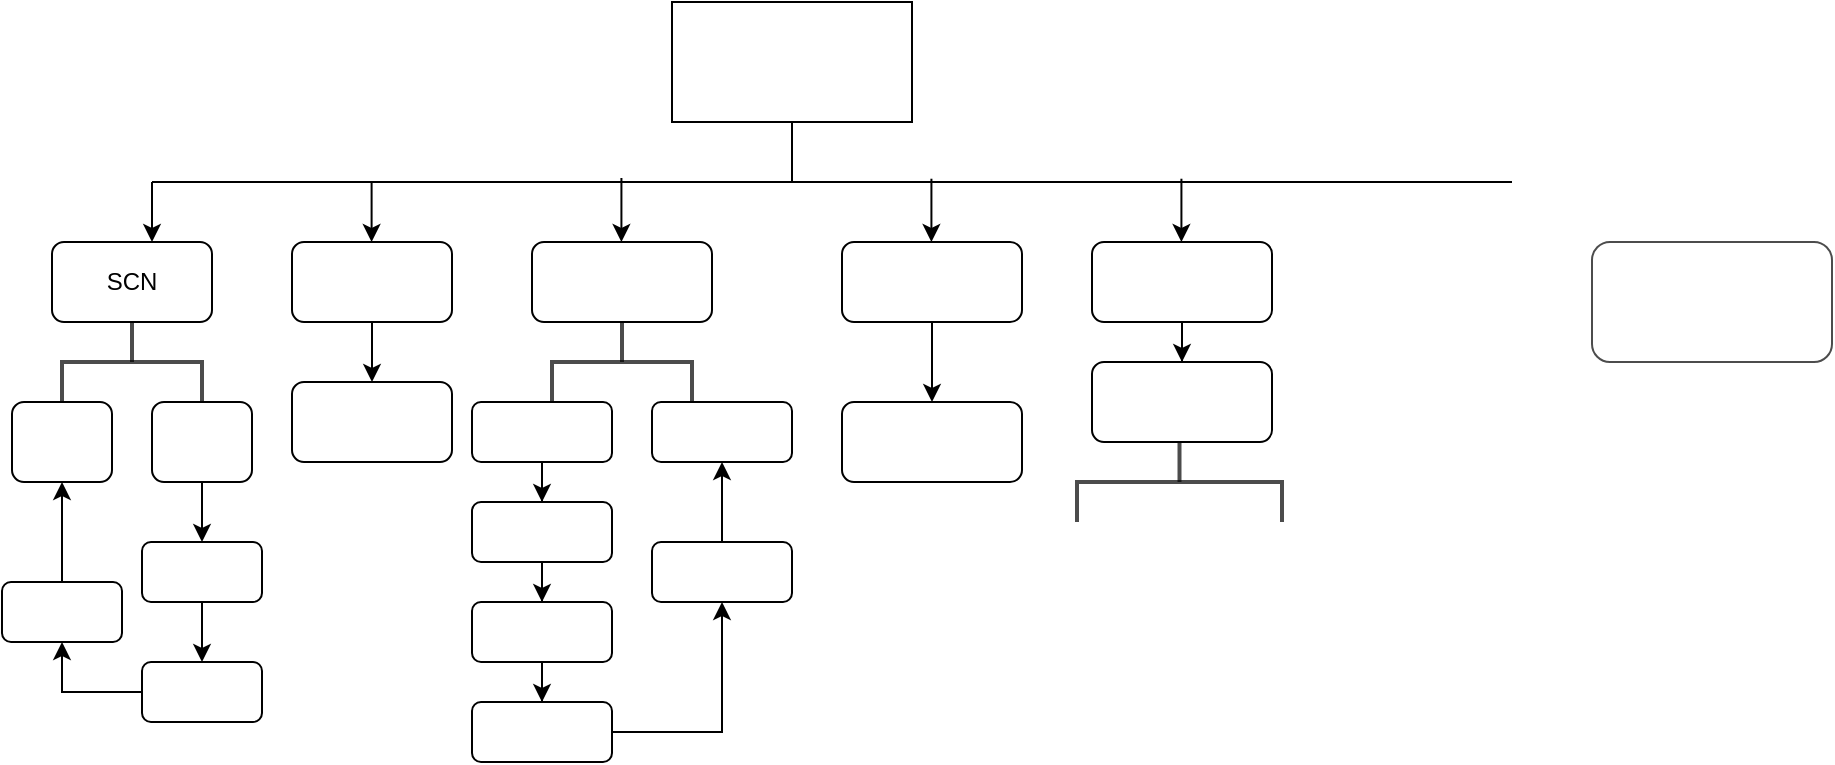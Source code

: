 <mxfile version="14.6.6" type="github">
  <diagram id="kgpKYQtTHZ0yAKxKKP6v" name="Page-1">
    <mxGraphModel dx="593" dy="331" grid="1" gridSize="10" guides="1" tooltips="1" connect="1" arrows="1" fold="1" page="1" pageScale="1" pageWidth="850" pageHeight="1400" math="0" shadow="0">
      <root>
        <mxCell id="0" />
        <mxCell id="1" parent="0" />
        <mxCell id="vsJlj80Gs5rXuC83Yg1f-1" value="" style="endArrow=none;html=1;entryX=0.5;entryY=1;entryDx=0;entryDy=0;" edge="1" parent="1" target="vsJlj80Gs5rXuC83Yg1f-2">
          <mxGeometry width="50" height="50" relative="1" as="geometry">
            <mxPoint x="400" y="200" as="sourcePoint" />
            <mxPoint x="370" y="200" as="targetPoint" />
          </mxGeometry>
        </mxCell>
        <mxCell id="vsJlj80Gs5rXuC83Yg1f-2" value="" style="rounded=0;whiteSpace=wrap;html=1;" vertex="1" parent="1">
          <mxGeometry x="340" y="110" width="120" height="60" as="geometry" />
        </mxCell>
        <mxCell id="vsJlj80Gs5rXuC83Yg1f-3" value="" style="endArrow=none;html=1;" edge="1" parent="1">
          <mxGeometry width="50" height="50" relative="1" as="geometry">
            <mxPoint x="80" y="200" as="sourcePoint" />
            <mxPoint x="400" y="200" as="targetPoint" />
          </mxGeometry>
        </mxCell>
        <mxCell id="vsJlj80Gs5rXuC83Yg1f-44" value="" style="edgeStyle=orthogonalEdgeStyle;rounded=0;orthogonalLoop=1;jettySize=auto;html=1;" edge="1" parent="1" source="vsJlj80Gs5rXuC83Yg1f-6" target="vsJlj80Gs5rXuC83Yg1f-43">
          <mxGeometry relative="1" as="geometry" />
        </mxCell>
        <mxCell id="vsJlj80Gs5rXuC83Yg1f-6" value="" style="rounded=1;whiteSpace=wrap;html=1;" vertex="1" parent="1">
          <mxGeometry x="150" y="230" width="80" height="40" as="geometry" />
        </mxCell>
        <mxCell id="vsJlj80Gs5rXuC83Yg1f-13" value="" style="rounded=1;whiteSpace=wrap;html=1;opacity=70;" vertex="1" parent="1">
          <mxGeometry x="800" y="230" width="120" height="60" as="geometry" />
        </mxCell>
        <mxCell id="vsJlj80Gs5rXuC83Yg1f-20" value="" style="endArrow=classic;html=1;" edge="1" parent="1">
          <mxGeometry width="50" height="50" relative="1" as="geometry">
            <mxPoint x="80" y="200" as="sourcePoint" />
            <mxPoint x="80" y="230" as="targetPoint" />
          </mxGeometry>
        </mxCell>
        <mxCell id="vsJlj80Gs5rXuC83Yg1f-23" value="" style="endArrow=classic;html=1;" edge="1" parent="1">
          <mxGeometry width="50" height="50" relative="1" as="geometry">
            <mxPoint x="314.71" y="198" as="sourcePoint" />
            <mxPoint x="314.71" y="230" as="targetPoint" />
          </mxGeometry>
        </mxCell>
        <mxCell id="vsJlj80Gs5rXuC83Yg1f-76" value="" style="edgeStyle=orthogonalEdgeStyle;rounded=0;orthogonalLoop=1;jettySize=auto;html=1;" edge="1" parent="1" source="vsJlj80Gs5rXuC83Yg1f-24" target="vsJlj80Gs5rXuC83Yg1f-75">
          <mxGeometry relative="1" as="geometry" />
        </mxCell>
        <mxCell id="vsJlj80Gs5rXuC83Yg1f-24" value="" style="rounded=1;whiteSpace=wrap;html=1;" vertex="1" parent="1">
          <mxGeometry x="425" y="230" width="90" height="40" as="geometry" />
        </mxCell>
        <mxCell id="vsJlj80Gs5rXuC83Yg1f-82" value="" style="edgeStyle=orthogonalEdgeStyle;rounded=0;orthogonalLoop=1;jettySize=auto;html=1;entryX=0.5;entryY=0;entryDx=0;entryDy=0;" edge="1" parent="1" source="vsJlj80Gs5rXuC83Yg1f-25" target="vsJlj80Gs5rXuC83Yg1f-80">
          <mxGeometry relative="1" as="geometry">
            <mxPoint x="660.029" y="410" as="targetPoint" />
          </mxGeometry>
        </mxCell>
        <mxCell id="vsJlj80Gs5rXuC83Yg1f-25" value="" style="rounded=1;whiteSpace=wrap;html=1;" vertex="1" parent="1">
          <mxGeometry x="550" y="230" width="90" height="40" as="geometry" />
        </mxCell>
        <mxCell id="vsJlj80Gs5rXuC83Yg1f-26" value="" style="endArrow=classic;html=1;" edge="1" parent="1">
          <mxGeometry width="50" height="50" relative="1" as="geometry">
            <mxPoint x="469.71" y="198.36" as="sourcePoint" />
            <mxPoint x="469.71" y="230" as="targetPoint" />
          </mxGeometry>
        </mxCell>
        <mxCell id="vsJlj80Gs5rXuC83Yg1f-27" value="" style="endArrow=none;html=1;" edge="1" parent="1">
          <mxGeometry width="50" height="50" relative="1" as="geometry">
            <mxPoint x="400" y="200" as="sourcePoint" />
            <mxPoint x="760" y="200" as="targetPoint" />
          </mxGeometry>
        </mxCell>
        <mxCell id="vsJlj80Gs5rXuC83Yg1f-28" value="" style="endArrow=classic;html=1;" edge="1" parent="1">
          <mxGeometry width="50" height="50" relative="1" as="geometry">
            <mxPoint x="594.71" y="198.36" as="sourcePoint" />
            <mxPoint x="594.71" y="230" as="targetPoint" />
          </mxGeometry>
        </mxCell>
        <mxCell id="vsJlj80Gs5rXuC83Yg1f-30" value="" style="endArrow=classic;html=1;" edge="1" parent="1">
          <mxGeometry width="50" height="50" relative="1" as="geometry">
            <mxPoint x="189.8" y="200" as="sourcePoint" />
            <mxPoint x="189.8" y="230" as="targetPoint" />
          </mxGeometry>
        </mxCell>
        <mxCell id="vsJlj80Gs5rXuC83Yg1f-43" value="" style="rounded=1;whiteSpace=wrap;html=1;" vertex="1" parent="1">
          <mxGeometry x="150" y="300" width="80" height="40" as="geometry" />
        </mxCell>
        <mxCell id="vsJlj80Gs5rXuC83Yg1f-47" value="" style="group" vertex="1" connectable="0" parent="1">
          <mxGeometry x="5" y="230" width="130" height="240" as="geometry" />
        </mxCell>
        <mxCell id="vsJlj80Gs5rXuC83Yg1f-5" value="SCN" style="rounded=1;whiteSpace=wrap;html=1;" vertex="1" parent="vsJlj80Gs5rXuC83Yg1f-47">
          <mxGeometry x="25" width="80" height="40" as="geometry" />
        </mxCell>
        <mxCell id="vsJlj80Gs5rXuC83Yg1f-29" value="" style="strokeWidth=2;html=1;shape=mxgraph.flowchart.annotation_2;align=left;labelPosition=right;pointerEvents=1;opacity=70;rotation=90;" vertex="1" parent="vsJlj80Gs5rXuC83Yg1f-47">
          <mxGeometry x="45" y="25" width="40" height="70" as="geometry" />
        </mxCell>
        <mxCell id="vsJlj80Gs5rXuC83Yg1f-33" value="" style="rounded=1;whiteSpace=wrap;html=1;" vertex="1" parent="vsJlj80Gs5rXuC83Yg1f-47">
          <mxGeometry x="75" y="80" width="50" height="40" as="geometry" />
        </mxCell>
        <mxCell id="vsJlj80Gs5rXuC83Yg1f-34" value="" style="rounded=1;whiteSpace=wrap;html=1;" vertex="1" parent="vsJlj80Gs5rXuC83Yg1f-47">
          <mxGeometry x="5" y="80" width="50" height="40" as="geometry" />
        </mxCell>
        <mxCell id="vsJlj80Gs5rXuC83Yg1f-36" value="" style="rounded=1;whiteSpace=wrap;html=1;" vertex="1" parent="vsJlj80Gs5rXuC83Yg1f-47">
          <mxGeometry x="70" y="150" width="60" height="30" as="geometry" />
        </mxCell>
        <mxCell id="vsJlj80Gs5rXuC83Yg1f-37" value="" style="edgeStyle=orthogonalEdgeStyle;rounded=0;orthogonalLoop=1;jettySize=auto;html=1;" edge="1" parent="vsJlj80Gs5rXuC83Yg1f-47" source="vsJlj80Gs5rXuC83Yg1f-33" target="vsJlj80Gs5rXuC83Yg1f-36">
          <mxGeometry relative="1" as="geometry" />
        </mxCell>
        <mxCell id="vsJlj80Gs5rXuC83Yg1f-38" value="" style="rounded=1;whiteSpace=wrap;html=1;" vertex="1" parent="vsJlj80Gs5rXuC83Yg1f-47">
          <mxGeometry x="70" y="210" width="60" height="30" as="geometry" />
        </mxCell>
        <mxCell id="vsJlj80Gs5rXuC83Yg1f-39" value="" style="edgeStyle=orthogonalEdgeStyle;rounded=0;orthogonalLoop=1;jettySize=auto;html=1;" edge="1" parent="vsJlj80Gs5rXuC83Yg1f-47" source="vsJlj80Gs5rXuC83Yg1f-36" target="vsJlj80Gs5rXuC83Yg1f-38">
          <mxGeometry relative="1" as="geometry" />
        </mxCell>
        <mxCell id="vsJlj80Gs5rXuC83Yg1f-42" value="" style="edgeStyle=orthogonalEdgeStyle;rounded=0;orthogonalLoop=1;jettySize=auto;html=1;" edge="1" parent="vsJlj80Gs5rXuC83Yg1f-47" source="vsJlj80Gs5rXuC83Yg1f-40" target="vsJlj80Gs5rXuC83Yg1f-34">
          <mxGeometry relative="1" as="geometry" />
        </mxCell>
        <mxCell id="vsJlj80Gs5rXuC83Yg1f-40" value="" style="rounded=1;whiteSpace=wrap;html=1;" vertex="1" parent="vsJlj80Gs5rXuC83Yg1f-47">
          <mxGeometry y="170" width="60" height="30" as="geometry" />
        </mxCell>
        <mxCell id="vsJlj80Gs5rXuC83Yg1f-41" value="" style="edgeStyle=orthogonalEdgeStyle;rounded=0;orthogonalLoop=1;jettySize=auto;html=1;" edge="1" parent="vsJlj80Gs5rXuC83Yg1f-47" source="vsJlj80Gs5rXuC83Yg1f-38" target="vsJlj80Gs5rXuC83Yg1f-40">
          <mxGeometry relative="1" as="geometry" />
        </mxCell>
        <mxCell id="vsJlj80Gs5rXuC83Yg1f-51" value="" style="rounded=1;whiteSpace=wrap;html=1;" vertex="1" parent="1">
          <mxGeometry x="330" y="310" width="70" height="30" as="geometry" />
        </mxCell>
        <mxCell id="vsJlj80Gs5rXuC83Yg1f-67" value="" style="edgeStyle=orthogonalEdgeStyle;rounded=0;orthogonalLoop=1;jettySize=auto;html=1;" edge="1" parent="1" source="vsJlj80Gs5rXuC83Yg1f-65" target="vsJlj80Gs5rXuC83Yg1f-66">
          <mxGeometry x="260" y="230" as="geometry" />
        </mxCell>
        <mxCell id="vsJlj80Gs5rXuC83Yg1f-65" value="" style="rounded=1;whiteSpace=wrap;html=1;" vertex="1" parent="1">
          <mxGeometry x="240" y="310" width="70" height="30" as="geometry" />
        </mxCell>
        <mxCell id="vsJlj80Gs5rXuC83Yg1f-69" value="" style="edgeStyle=orthogonalEdgeStyle;rounded=0;orthogonalLoop=1;jettySize=auto;html=1;" edge="1" parent="1" source="vsJlj80Gs5rXuC83Yg1f-66" target="vsJlj80Gs5rXuC83Yg1f-68">
          <mxGeometry x="260" y="230" as="geometry" />
        </mxCell>
        <mxCell id="vsJlj80Gs5rXuC83Yg1f-66" value="" style="rounded=1;whiteSpace=wrap;html=1;" vertex="1" parent="1">
          <mxGeometry x="240" y="360" width="70" height="30" as="geometry" />
        </mxCell>
        <mxCell id="vsJlj80Gs5rXuC83Yg1f-71" value="" style="edgeStyle=orthogonalEdgeStyle;rounded=0;orthogonalLoop=1;jettySize=auto;html=1;" edge="1" parent="1" source="vsJlj80Gs5rXuC83Yg1f-68" target="vsJlj80Gs5rXuC83Yg1f-70">
          <mxGeometry relative="1" as="geometry" />
        </mxCell>
        <mxCell id="vsJlj80Gs5rXuC83Yg1f-68" value="" style="rounded=1;whiteSpace=wrap;html=1;" vertex="1" parent="1">
          <mxGeometry x="240" y="410" width="70" height="30" as="geometry" />
        </mxCell>
        <mxCell id="vsJlj80Gs5rXuC83Yg1f-73" value="" style="edgeStyle=orthogonalEdgeStyle;rounded=0;orthogonalLoop=1;jettySize=auto;html=1;" edge="1" parent="1" source="vsJlj80Gs5rXuC83Yg1f-70" target="vsJlj80Gs5rXuC83Yg1f-72">
          <mxGeometry relative="1" as="geometry" />
        </mxCell>
        <mxCell id="vsJlj80Gs5rXuC83Yg1f-70" value="" style="rounded=1;whiteSpace=wrap;html=1;" vertex="1" parent="1">
          <mxGeometry x="240" y="460" width="70" height="30" as="geometry" />
        </mxCell>
        <mxCell id="vsJlj80Gs5rXuC83Yg1f-74" value="" style="edgeStyle=orthogonalEdgeStyle;rounded=0;orthogonalLoop=1;jettySize=auto;html=1;" edge="1" parent="1" source="vsJlj80Gs5rXuC83Yg1f-72" target="vsJlj80Gs5rXuC83Yg1f-51">
          <mxGeometry relative="1" as="geometry" />
        </mxCell>
        <mxCell id="vsJlj80Gs5rXuC83Yg1f-72" value="" style="rounded=1;whiteSpace=wrap;html=1;" vertex="1" parent="1">
          <mxGeometry x="330" y="380" width="70" height="30" as="geometry" />
        </mxCell>
        <mxCell id="vsJlj80Gs5rXuC83Yg1f-75" value="" style="rounded=1;whiteSpace=wrap;html=1;" vertex="1" parent="1">
          <mxGeometry x="425" y="310" width="90" height="40" as="geometry" />
        </mxCell>
        <mxCell id="vsJlj80Gs5rXuC83Yg1f-77" value="" style="group" vertex="1" connectable="0" parent="1">
          <mxGeometry x="270" y="230" width="90" height="80" as="geometry" />
        </mxCell>
        <mxCell id="vsJlj80Gs5rXuC83Yg1f-49" value="" style="strokeWidth=2;html=1;shape=mxgraph.flowchart.annotation_2;align=left;labelPosition=right;pointerEvents=1;opacity=70;rotation=90;" vertex="1" parent="vsJlj80Gs5rXuC83Yg1f-77">
          <mxGeometry x="25" y="25" width="40" height="70" as="geometry" />
        </mxCell>
        <mxCell id="vsJlj80Gs5rXuC83Yg1f-22" value="" style="rounded=1;whiteSpace=wrap;html=1;" vertex="1" parent="vsJlj80Gs5rXuC83Yg1f-77">
          <mxGeometry width="90" height="40" as="geometry" />
        </mxCell>
        <mxCell id="vsJlj80Gs5rXuC83Yg1f-78" value="" style="group" vertex="1" connectable="0" parent="1">
          <mxGeometry x="550" y="290" width="90" height="111.25" as="geometry" />
        </mxCell>
        <mxCell id="vsJlj80Gs5rXuC83Yg1f-79" value="" style="strokeWidth=2;html=1;shape=mxgraph.flowchart.annotation_2;align=left;labelPosition=right;pointerEvents=1;opacity=70;rotation=90;" vertex="1" parent="vsJlj80Gs5rXuC83Yg1f-78">
          <mxGeometry x="23.75" y="8.75" width="40" height="102.5" as="geometry" />
        </mxCell>
        <mxCell id="vsJlj80Gs5rXuC83Yg1f-80" value="" style="rounded=1;whiteSpace=wrap;html=1;" vertex="1" parent="vsJlj80Gs5rXuC83Yg1f-78">
          <mxGeometry width="90" height="40" as="geometry" />
        </mxCell>
      </root>
    </mxGraphModel>
  </diagram>
</mxfile>
